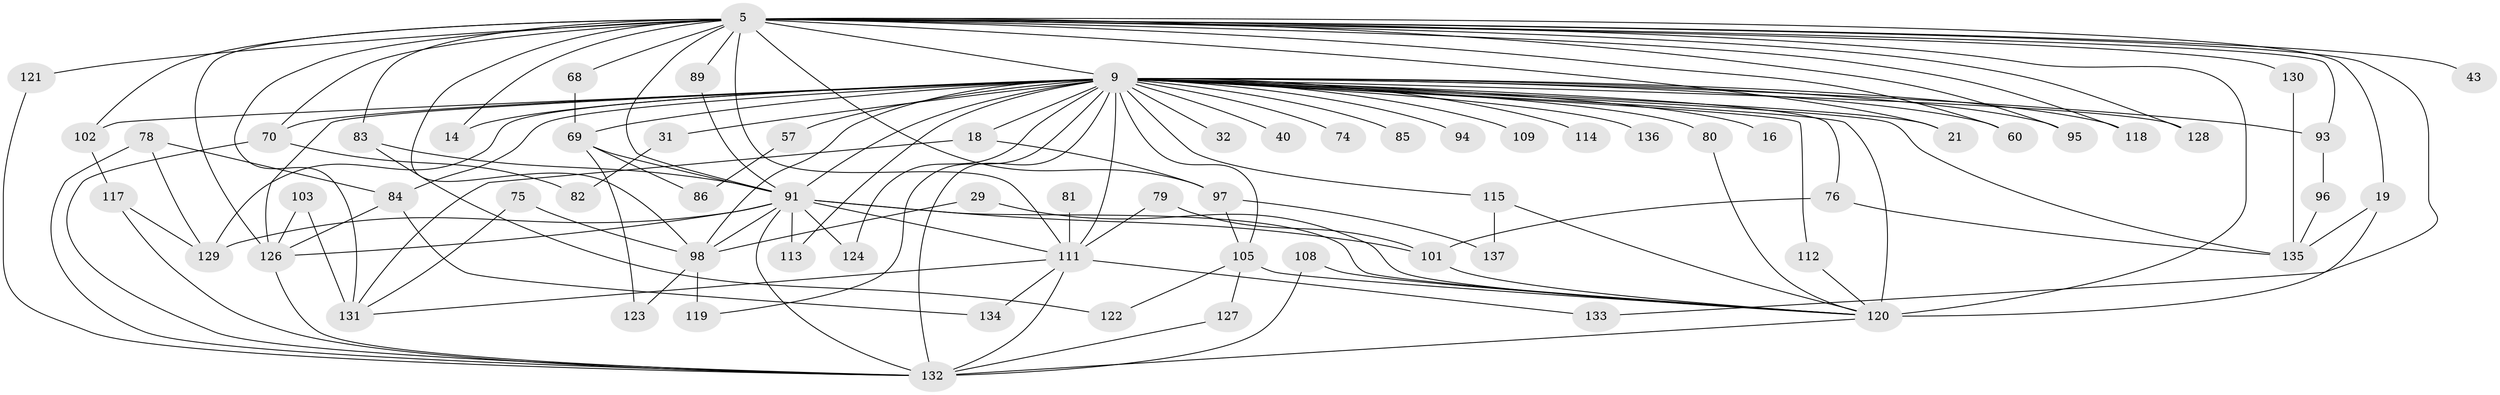 // original degree distribution, {25: 0.0072992700729927005, 28: 0.014598540145985401, 19: 0.0072992700729927005, 23: 0.0072992700729927005, 33: 0.0072992700729927005, 30: 0.0072992700729927005, 18: 0.0072992700729927005, 16: 0.014598540145985401, 6: 0.029197080291970802, 4: 0.12408759124087591, 2: 0.5328467153284672, 9: 0.0072992700729927005, 3: 0.19708029197080293, 12: 0.0072992700729927005, 5: 0.021897810218978103, 7: 0.0072992700729927005}
// Generated by graph-tools (version 1.1) at 2025/43/03/09/25 04:43:12]
// undirected, 68 vertices, 132 edges
graph export_dot {
graph [start="1"]
  node [color=gray90,style=filled];
  5 [super="+4"];
  9 [super="+2+6"];
  14;
  16;
  18;
  19;
  21;
  29;
  31;
  32;
  40;
  43;
  57;
  60;
  68;
  69 [super="+63"];
  70 [super="+56+45"];
  74;
  75;
  76 [super="+41"];
  78 [super="+24"];
  79;
  80 [super="+47"];
  81;
  82;
  83 [super="+49"];
  84 [super="+13"];
  85;
  86;
  89;
  91 [super="+77"];
  93 [super="+90"];
  94;
  95;
  96;
  97 [super="+51"];
  98 [super="+11+15+61"];
  101 [super="+54"];
  102 [super="+99"];
  103;
  105 [super="+35+25"];
  108 [super="+62"];
  109;
  111 [super="+17+48+104+106"];
  112;
  113;
  114;
  115 [super="+64+100"];
  117 [super="+39"];
  118;
  119;
  120 [super="+116+65+107"];
  121;
  122;
  123;
  124;
  126 [super="+66+92+110"];
  127;
  128;
  129 [super="+42"];
  130;
  131 [super="+72+73"];
  132 [super="+36+20+37+88+125"];
  133;
  134;
  135 [super="+34"];
  136;
  137;
  5 -- 9 [weight=8];
  5 -- 19;
  5 -- 21;
  5 -- 43 [weight=2];
  5 -- 60;
  5 -- 70 [weight=5];
  5 -- 89;
  5 -- 118;
  5 -- 121;
  5 -- 126 [weight=3];
  5 -- 128;
  5 -- 130;
  5 -- 133;
  5 -- 102;
  5 -- 68;
  5 -- 14;
  5 -- 83;
  5 -- 95;
  5 -- 98 [weight=3];
  5 -- 120 [weight=5];
  5 -- 93 [weight=2];
  5 -- 91 [weight=4];
  5 -- 97;
  5 -- 111 [weight=4];
  5 -- 131 [weight=3];
  9 -- 18 [weight=2];
  9 -- 21;
  9 -- 31 [weight=2];
  9 -- 40 [weight=2];
  9 -- 74 [weight=2];
  9 -- 93 [weight=2];
  9 -- 94 [weight=2];
  9 -- 95;
  9 -- 105 [weight=3];
  9 -- 109 [weight=2];
  9 -- 119;
  9 -- 135 [weight=2];
  9 -- 80 [weight=2];
  9 -- 85 [weight=2];
  9 -- 91 [weight=11];
  9 -- 32 [weight=2];
  9 -- 102 [weight=2];
  9 -- 57 [weight=2];
  9 -- 76;
  9 -- 84 [weight=3];
  9 -- 70;
  9 -- 128;
  9 -- 136 [weight=2];
  9 -- 14;
  9 -- 16 [weight=2];
  9 -- 60;
  9 -- 69 [weight=2];
  9 -- 111 [weight=7];
  9 -- 112;
  9 -- 113;
  9 -- 114 [weight=2];
  9 -- 118;
  9 -- 124;
  9 -- 129 [weight=2];
  9 -- 98;
  9 -- 132 [weight=4];
  9 -- 115 [weight=2];
  9 -- 120 [weight=11];
  9 -- 126;
  18 -- 97;
  18 -- 131;
  19 -- 135;
  19 -- 120;
  29 -- 98;
  29 -- 120;
  31 -- 82;
  57 -- 86;
  68 -- 69;
  69 -- 123;
  69 -- 86;
  69 -- 91;
  70 -- 82;
  70 -- 132;
  75 -- 98;
  75 -- 131;
  76 -- 135 [weight=2];
  76 -- 101;
  78 -- 129;
  78 -- 84;
  78 -- 132;
  79 -- 111;
  79 -- 101;
  80 -- 120;
  81 -- 111 [weight=2];
  83 -- 122;
  83 -- 91 [weight=2];
  84 -- 134;
  84 -- 126;
  89 -- 91;
  91 -- 129 [weight=2];
  91 -- 132 [weight=2];
  91 -- 111 [weight=2];
  91 -- 113;
  91 -- 124;
  91 -- 98;
  91 -- 120 [weight=5];
  91 -- 126;
  91 -- 101;
  93 -- 96;
  96 -- 135;
  97 -- 137;
  97 -- 105;
  98 -- 119;
  98 -- 123;
  101 -- 120;
  102 -- 117;
  103 -- 131;
  103 -- 126;
  105 -- 122;
  105 -- 127;
  105 -- 120;
  108 -- 132 [weight=2];
  108 -- 120 [weight=2];
  111 -- 133;
  111 -- 134;
  111 -- 132 [weight=2];
  111 -- 131;
  112 -- 120;
  115 -- 137;
  115 -- 120 [weight=2];
  117 -- 129;
  117 -- 132;
  120 -- 132;
  121 -- 132;
  126 -- 132;
  127 -- 132;
  130 -- 135;
}
